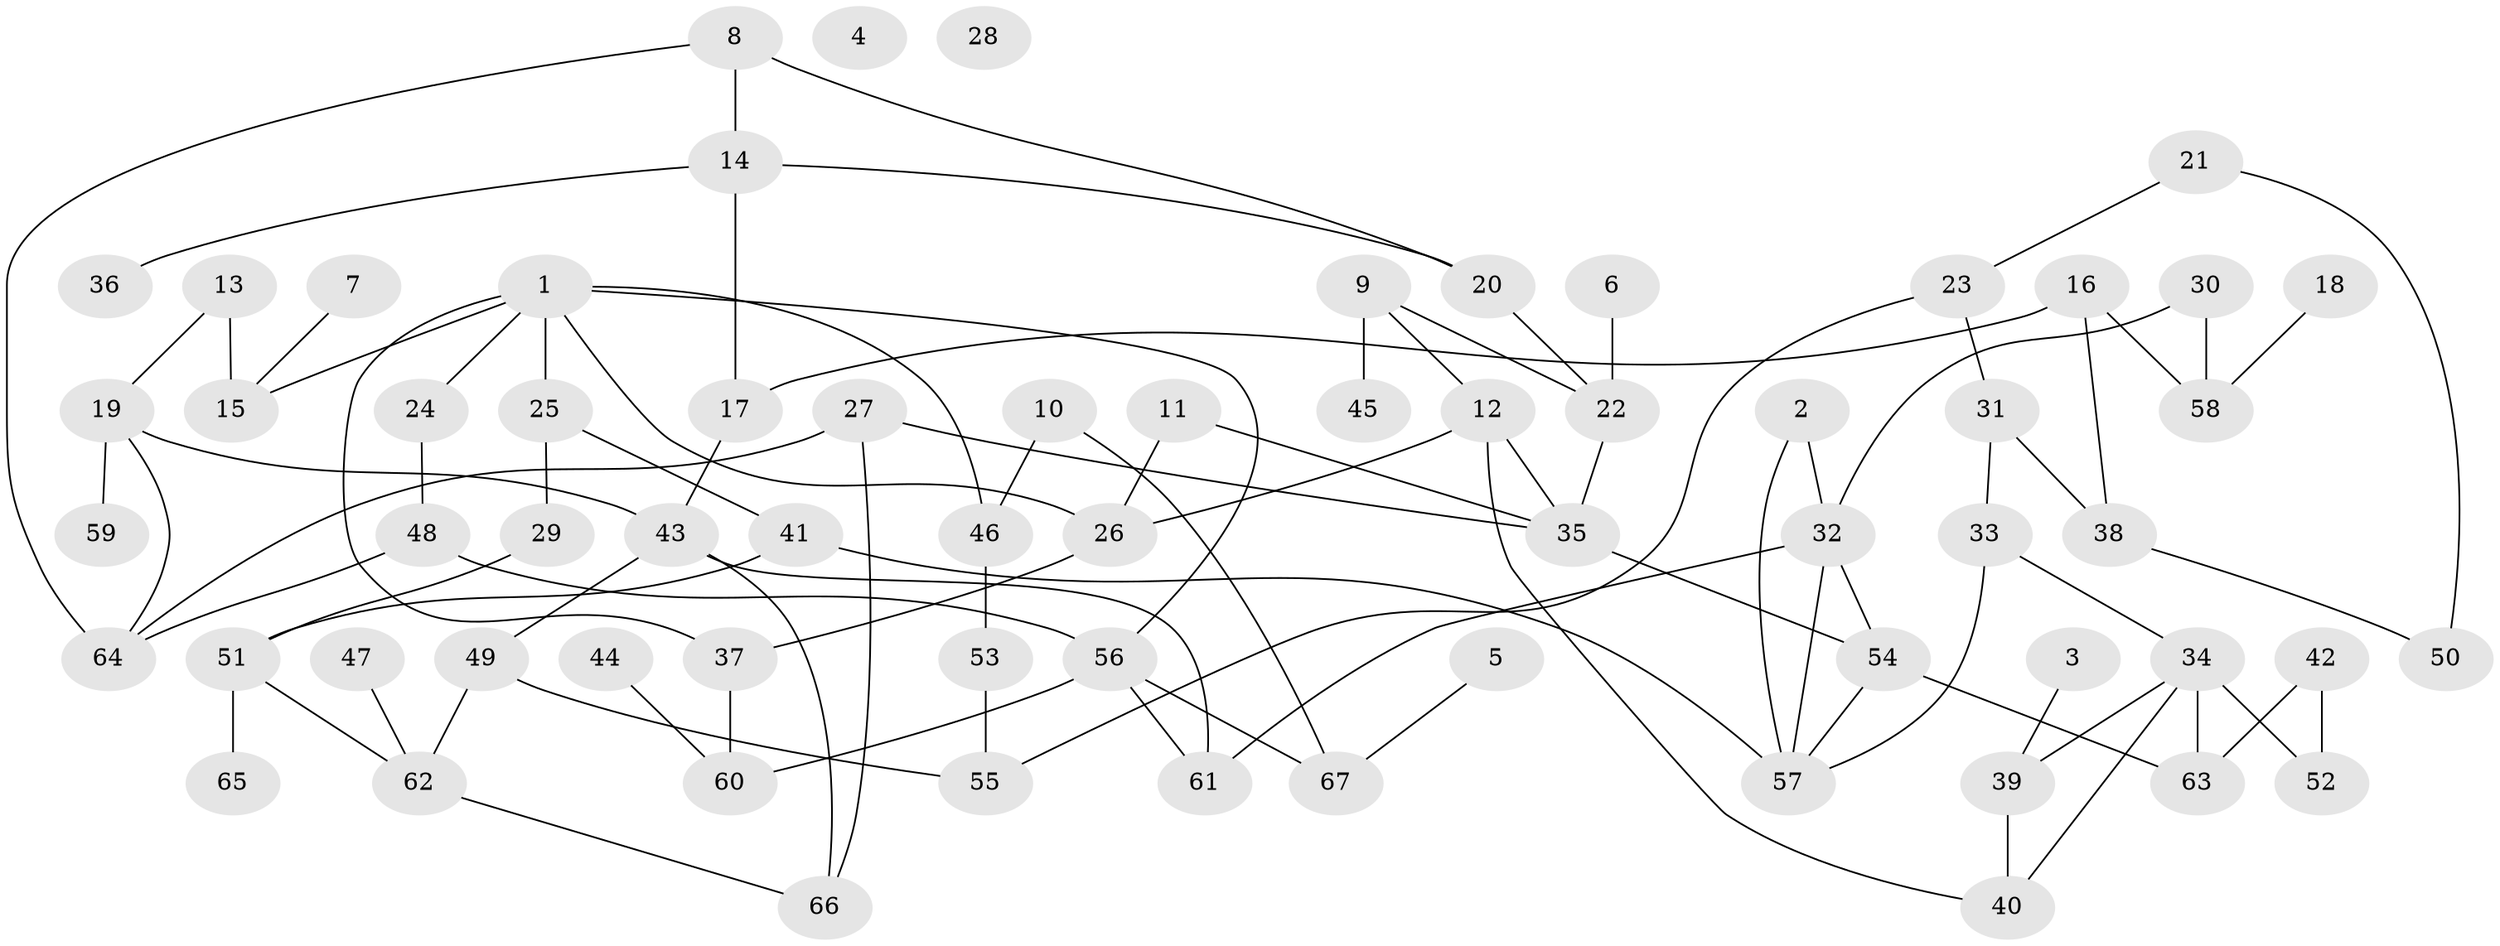 // Generated by graph-tools (version 1.1) at 2025/12/03/09/25 04:12:59]
// undirected, 67 vertices, 93 edges
graph export_dot {
graph [start="1"]
  node [color=gray90,style=filled];
  1;
  2;
  3;
  4;
  5;
  6;
  7;
  8;
  9;
  10;
  11;
  12;
  13;
  14;
  15;
  16;
  17;
  18;
  19;
  20;
  21;
  22;
  23;
  24;
  25;
  26;
  27;
  28;
  29;
  30;
  31;
  32;
  33;
  34;
  35;
  36;
  37;
  38;
  39;
  40;
  41;
  42;
  43;
  44;
  45;
  46;
  47;
  48;
  49;
  50;
  51;
  52;
  53;
  54;
  55;
  56;
  57;
  58;
  59;
  60;
  61;
  62;
  63;
  64;
  65;
  66;
  67;
  1 -- 15;
  1 -- 24;
  1 -- 25;
  1 -- 26;
  1 -- 37;
  1 -- 46;
  1 -- 56;
  2 -- 32;
  2 -- 57;
  3 -- 39;
  5 -- 67;
  6 -- 22;
  7 -- 15;
  8 -- 14;
  8 -- 20;
  8 -- 64;
  9 -- 12;
  9 -- 22;
  9 -- 45;
  10 -- 46;
  10 -- 67;
  11 -- 26;
  11 -- 35;
  12 -- 26;
  12 -- 35;
  12 -- 40;
  13 -- 15;
  13 -- 19;
  14 -- 17;
  14 -- 20;
  14 -- 36;
  16 -- 17;
  16 -- 38;
  16 -- 58;
  17 -- 43;
  18 -- 58;
  19 -- 43;
  19 -- 59;
  19 -- 64;
  20 -- 22;
  21 -- 23;
  21 -- 50;
  22 -- 35;
  23 -- 31;
  23 -- 55;
  24 -- 48;
  25 -- 29;
  25 -- 41;
  26 -- 37;
  27 -- 35;
  27 -- 64;
  27 -- 66;
  29 -- 51;
  30 -- 32;
  30 -- 58;
  31 -- 33;
  31 -- 38;
  32 -- 54;
  32 -- 57;
  32 -- 61;
  33 -- 34;
  33 -- 57;
  34 -- 39;
  34 -- 40;
  34 -- 52;
  34 -- 63;
  35 -- 54;
  37 -- 60;
  38 -- 50;
  39 -- 40;
  41 -- 51;
  41 -- 57;
  42 -- 52;
  42 -- 63;
  43 -- 49;
  43 -- 61;
  43 -- 66;
  44 -- 60;
  46 -- 53;
  47 -- 62;
  48 -- 56;
  48 -- 64;
  49 -- 55;
  49 -- 62;
  51 -- 62;
  51 -- 65;
  53 -- 55;
  54 -- 57;
  54 -- 63;
  56 -- 60;
  56 -- 61;
  56 -- 67;
  62 -- 66;
}
